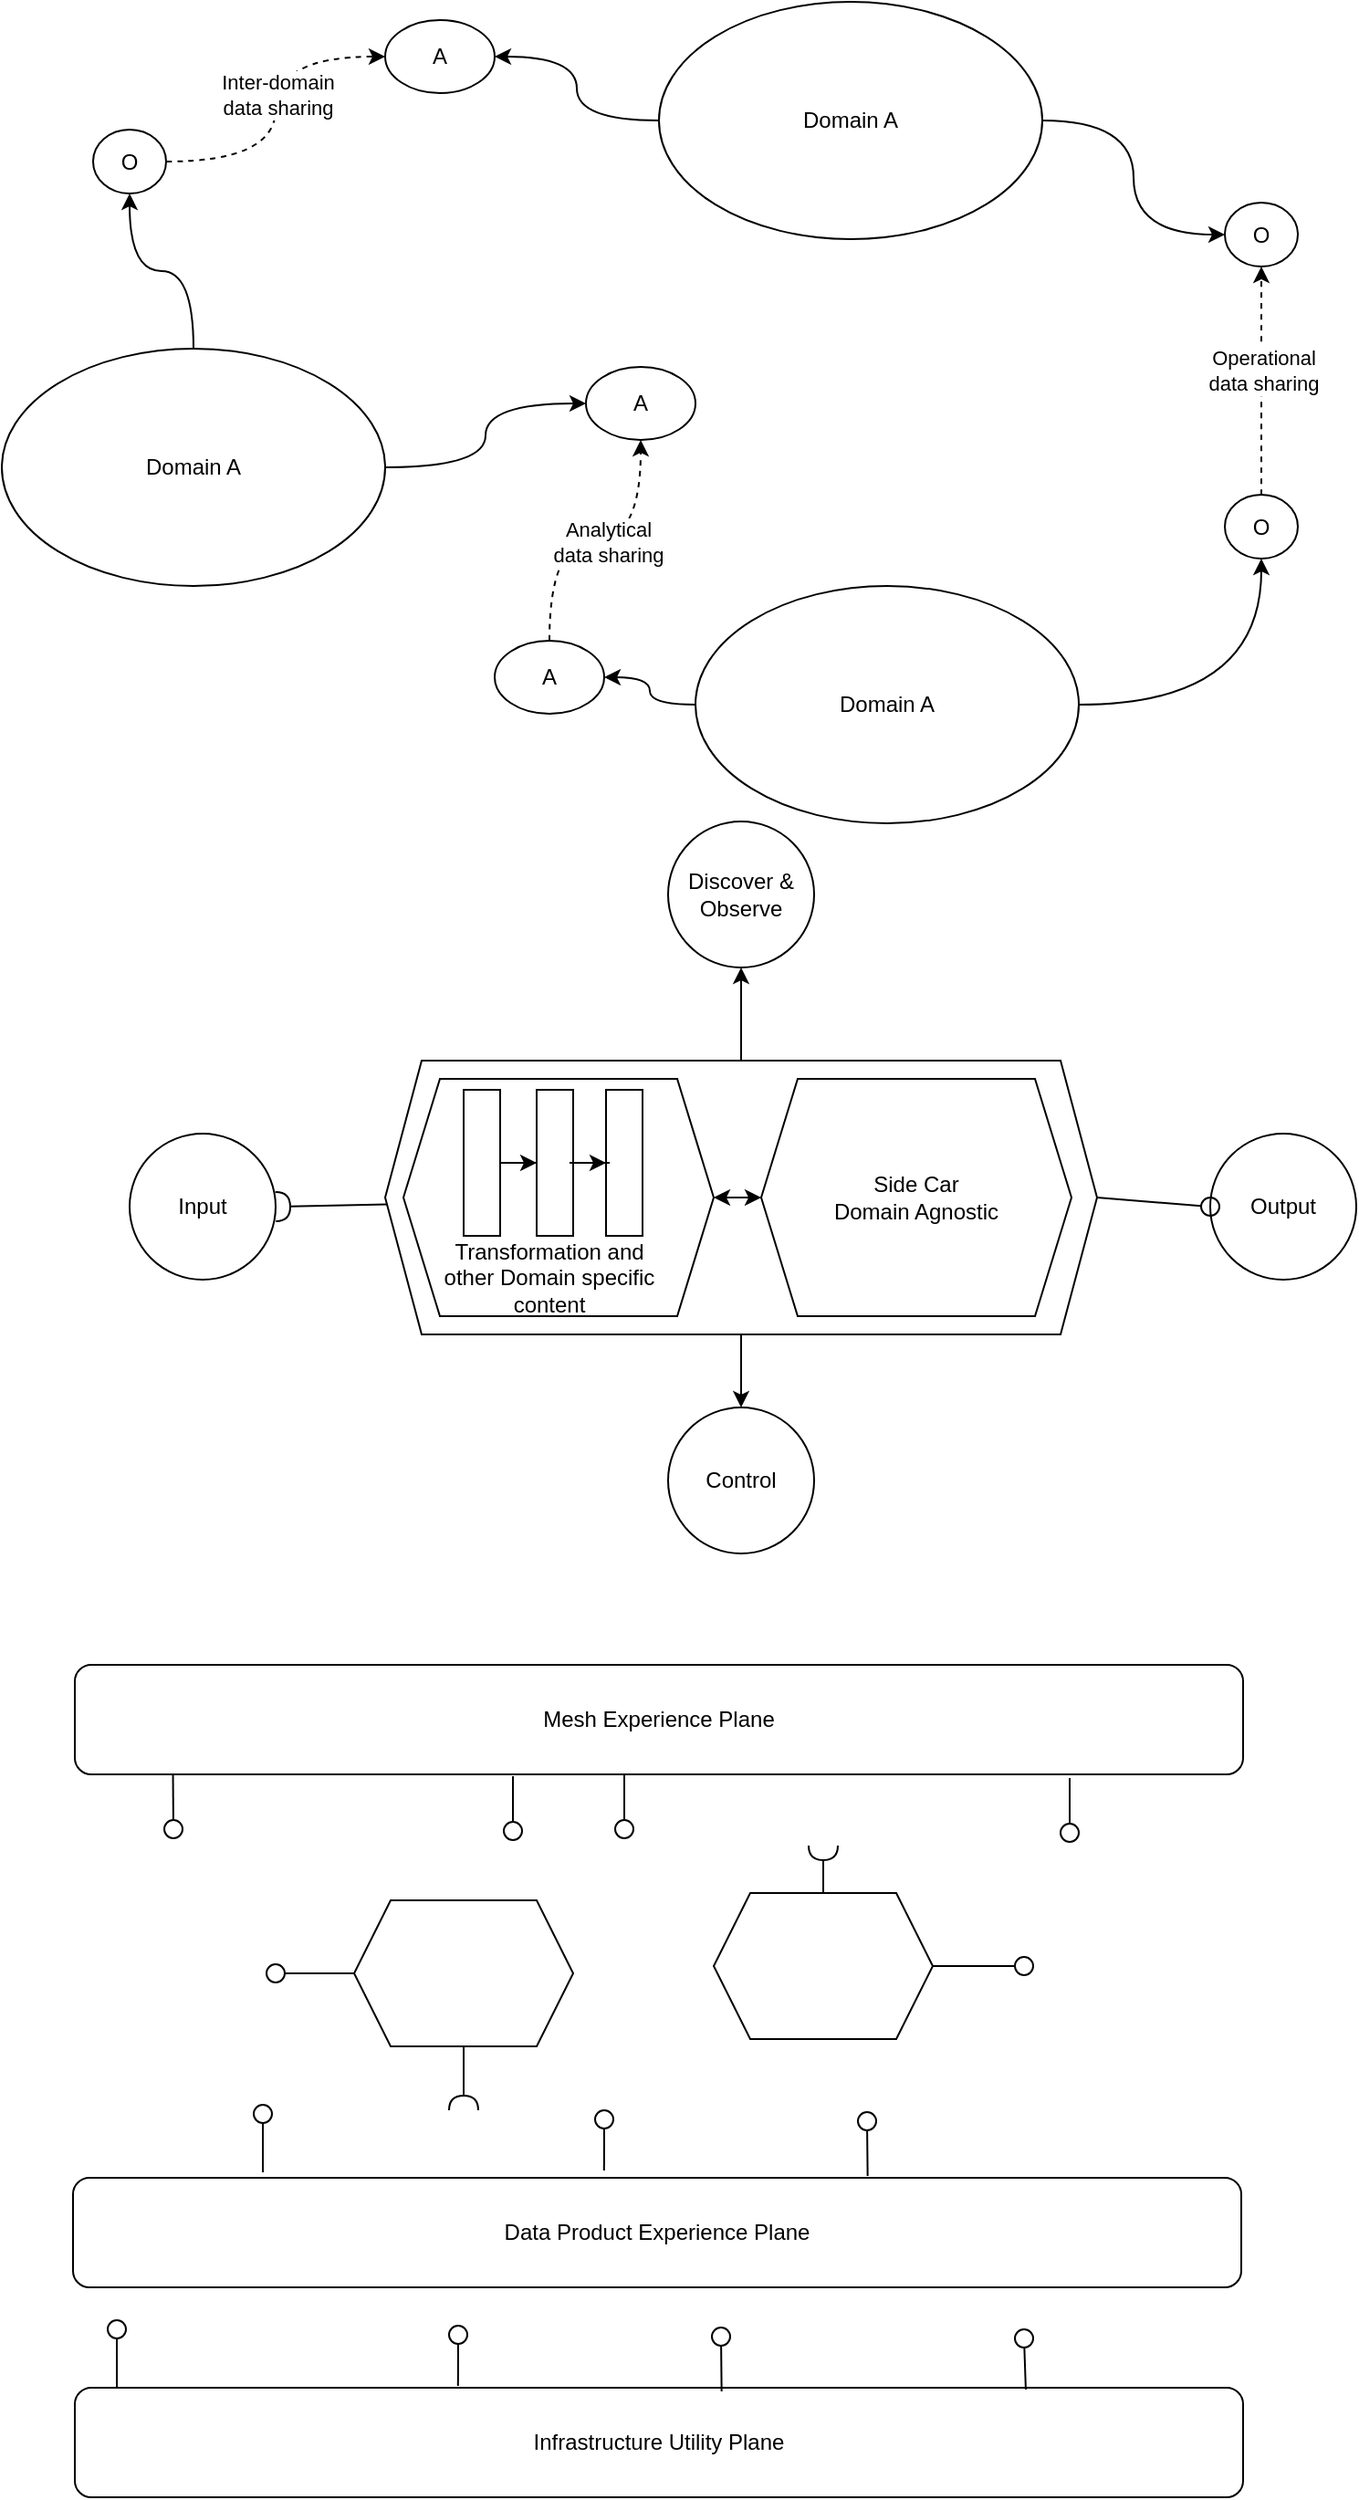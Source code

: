 <mxfile version="22.0.8" type="github">
  <diagram name="Page-1" id="dD7DWErb6gXFxy3wGegE">
    <mxGraphModel dx="1360" dy="771" grid="1" gridSize="10" guides="1" tooltips="1" connect="1" arrows="1" fold="1" page="1" pageScale="1" pageWidth="850" pageHeight="1100" math="0" shadow="0">
      <root>
        <mxCell id="0" />
        <mxCell id="1" parent="0" />
        <mxCell id="Ue-at9Jpsl4sAeY-z9Yr-31" value="" style="shape=hexagon;perimeter=hexagonPerimeter2;whiteSpace=wrap;html=1;fixedSize=1;" parent="1" vertex="1">
          <mxGeometry x="290" y="660" width="390" height="150" as="geometry" />
        </mxCell>
        <mxCell id="0kFxJpE3XVn_HVoFfT-u-53" value="" style="shape=hexagon;perimeter=hexagonPerimeter2;whiteSpace=wrap;html=1;fixedSize=1;" vertex="1" parent="1">
          <mxGeometry x="300" y="670" width="170" height="130" as="geometry" />
        </mxCell>
        <mxCell id="Ue-at9Jpsl4sAeY-z9Yr-3" value="" style="edgeStyle=orthogonalEdgeStyle;rounded=0;orthogonalLoop=1;jettySize=auto;html=1;curved=1;" parent="1" source="Ue-at9Jpsl4sAeY-z9Yr-1" target="Ue-at9Jpsl4sAeY-z9Yr-2" edge="1">
          <mxGeometry relative="1" as="geometry" />
        </mxCell>
        <mxCell id="Ue-at9Jpsl4sAeY-z9Yr-5" value="" style="edgeStyle=orthogonalEdgeStyle;rounded=0;orthogonalLoop=1;jettySize=auto;html=1;curved=1;" parent="1" source="Ue-at9Jpsl4sAeY-z9Yr-1" target="Ue-at9Jpsl4sAeY-z9Yr-4" edge="1">
          <mxGeometry relative="1" as="geometry" />
        </mxCell>
        <mxCell id="Ue-at9Jpsl4sAeY-z9Yr-1" value="Domain A" style="ellipse;whiteSpace=wrap;html=1;" parent="1" vertex="1">
          <mxGeometry x="440" y="80" width="210" height="130" as="geometry" />
        </mxCell>
        <mxCell id="Ue-at9Jpsl4sAeY-z9Yr-2" value="A" style="ellipse;whiteSpace=wrap;html=1;" parent="1" vertex="1">
          <mxGeometry x="290" y="90" width="60" height="40" as="geometry" />
        </mxCell>
        <mxCell id="Ue-at9Jpsl4sAeY-z9Yr-4" value="O" style="ellipse;whiteSpace=wrap;html=1;" parent="1" vertex="1">
          <mxGeometry x="750" y="190" width="40" height="35" as="geometry" />
        </mxCell>
        <mxCell id="Ue-at9Jpsl4sAeY-z9Yr-6" value="" style="edgeStyle=orthogonalEdgeStyle;rounded=0;orthogonalLoop=1;jettySize=auto;html=1;curved=1;" parent="1" source="Ue-at9Jpsl4sAeY-z9Yr-8" target="Ue-at9Jpsl4sAeY-z9Yr-9" edge="1">
          <mxGeometry relative="1" as="geometry" />
        </mxCell>
        <mxCell id="Ue-at9Jpsl4sAeY-z9Yr-7" value="" style="edgeStyle=orthogonalEdgeStyle;rounded=0;orthogonalLoop=1;jettySize=auto;html=1;curved=1;" parent="1" source="Ue-at9Jpsl4sAeY-z9Yr-8" target="Ue-at9Jpsl4sAeY-z9Yr-10" edge="1">
          <mxGeometry relative="1" as="geometry" />
        </mxCell>
        <mxCell id="Ue-at9Jpsl4sAeY-z9Yr-8" value="Domain A" style="ellipse;whiteSpace=wrap;html=1;" parent="1" vertex="1">
          <mxGeometry x="460" y="400" width="210" height="130" as="geometry" />
        </mxCell>
        <mxCell id="Ue-at9Jpsl4sAeY-z9Yr-9" value="A" style="ellipse;whiteSpace=wrap;html=1;" parent="1" vertex="1">
          <mxGeometry x="350" y="430" width="60" height="40" as="geometry" />
        </mxCell>
        <mxCell id="Ue-at9Jpsl4sAeY-z9Yr-10" value="O" style="ellipse;whiteSpace=wrap;html=1;" parent="1" vertex="1">
          <mxGeometry x="750" y="350" width="40" height="35" as="geometry" />
        </mxCell>
        <mxCell id="Ue-at9Jpsl4sAeY-z9Yr-11" value="" style="edgeStyle=orthogonalEdgeStyle;rounded=0;orthogonalLoop=1;jettySize=auto;html=1;curved=1;" parent="1" source="Ue-at9Jpsl4sAeY-z9Yr-13" target="Ue-at9Jpsl4sAeY-z9Yr-14" edge="1">
          <mxGeometry relative="1" as="geometry" />
        </mxCell>
        <mxCell id="Ue-at9Jpsl4sAeY-z9Yr-12" value="" style="edgeStyle=orthogonalEdgeStyle;rounded=0;orthogonalLoop=1;jettySize=auto;html=1;curved=1;" parent="1" source="Ue-at9Jpsl4sAeY-z9Yr-13" target="Ue-at9Jpsl4sAeY-z9Yr-15" edge="1">
          <mxGeometry relative="1" as="geometry" />
        </mxCell>
        <mxCell id="Ue-at9Jpsl4sAeY-z9Yr-13" value="Domain A" style="ellipse;whiteSpace=wrap;html=1;" parent="1" vertex="1">
          <mxGeometry x="80" y="270" width="210" height="130" as="geometry" />
        </mxCell>
        <mxCell id="Ue-at9Jpsl4sAeY-z9Yr-14" value="A" style="ellipse;whiteSpace=wrap;html=1;" parent="1" vertex="1">
          <mxGeometry x="400" y="280" width="60" height="40" as="geometry" />
        </mxCell>
        <mxCell id="Ue-at9Jpsl4sAeY-z9Yr-15" value="O" style="ellipse;whiteSpace=wrap;html=1;" parent="1" vertex="1">
          <mxGeometry x="130" y="150" width="40" height="35" as="geometry" />
        </mxCell>
        <mxCell id="Ue-at9Jpsl4sAeY-z9Yr-18" value="" style="endArrow=classic;html=1;rounded=0;entryX=0.5;entryY=1;entryDx=0;entryDy=0;exitX=0.5;exitY=0;exitDx=0;exitDy=0;edgeStyle=orthogonalEdgeStyle;curved=1;dashed=1;" parent="1" source="Ue-at9Jpsl4sAeY-z9Yr-9" target="Ue-at9Jpsl4sAeY-z9Yr-14" edge="1">
          <mxGeometry width="50" height="50" relative="1" as="geometry">
            <mxPoint x="370" y="390" as="sourcePoint" />
            <mxPoint x="420" y="340" as="targetPoint" />
          </mxGeometry>
        </mxCell>
        <mxCell id="Ue-at9Jpsl4sAeY-z9Yr-19" value="Analytical&lt;br&gt;data sharing" style="edgeLabel;html=1;align=center;verticalAlign=middle;resizable=0;points=[];" parent="Ue-at9Jpsl4sAeY-z9Yr-18" vertex="1" connectable="0">
          <mxGeometry x="0.087" y="-1" relative="1" as="geometry">
            <mxPoint as="offset" />
          </mxGeometry>
        </mxCell>
        <mxCell id="Ue-at9Jpsl4sAeY-z9Yr-20" value="" style="endArrow=classic;html=1;rounded=0;entryX=0.5;entryY=1;entryDx=0;entryDy=0;exitX=0.5;exitY=0;exitDx=0;exitDy=0;edgeStyle=orthogonalEdgeStyle;curved=1;dashed=1;" parent="1" source="Ue-at9Jpsl4sAeY-z9Yr-10" target="Ue-at9Jpsl4sAeY-z9Yr-4" edge="1">
          <mxGeometry width="50" height="50" relative="1" as="geometry">
            <mxPoint x="390" y="440" as="sourcePoint" />
            <mxPoint x="440" y="330" as="targetPoint" />
          </mxGeometry>
        </mxCell>
        <mxCell id="Ue-at9Jpsl4sAeY-z9Yr-21" value="Operational &lt;br&gt;data sharing" style="edgeLabel;html=1;align=center;verticalAlign=middle;resizable=0;points=[];" parent="Ue-at9Jpsl4sAeY-z9Yr-20" vertex="1" connectable="0">
          <mxGeometry x="0.087" y="-1" relative="1" as="geometry">
            <mxPoint as="offset" />
          </mxGeometry>
        </mxCell>
        <mxCell id="Ue-at9Jpsl4sAeY-z9Yr-24" value="" style="endArrow=classic;html=1;rounded=0;entryX=0;entryY=0.5;entryDx=0;entryDy=0;exitX=1;exitY=0.5;exitDx=0;exitDy=0;edgeStyle=orthogonalEdgeStyle;curved=1;dashed=1;" parent="1" source="Ue-at9Jpsl4sAeY-z9Yr-15" target="Ue-at9Jpsl4sAeY-z9Yr-2" edge="1">
          <mxGeometry width="50" height="50" relative="1" as="geometry">
            <mxPoint x="390" y="440" as="sourcePoint" />
            <mxPoint x="440" y="330" as="targetPoint" />
          </mxGeometry>
        </mxCell>
        <mxCell id="Ue-at9Jpsl4sAeY-z9Yr-25" value="Inter-domain&lt;br style=&quot;border-color: var(--border-color);&quot;&gt;data sharing" style="edgeLabel;html=1;align=center;verticalAlign=middle;resizable=0;points=[];" parent="Ue-at9Jpsl4sAeY-z9Yr-24" vertex="1" connectable="0">
          <mxGeometry x="0.087" y="-1" relative="1" as="geometry">
            <mxPoint as="offset" />
          </mxGeometry>
        </mxCell>
        <mxCell id="0kFxJpE3XVn_HVoFfT-u-1" value="Mesh Experience Plane" style="rounded=1;whiteSpace=wrap;html=1;" vertex="1" parent="1">
          <mxGeometry x="120" y="991" width="640" height="60" as="geometry" />
        </mxCell>
        <mxCell id="0kFxJpE3XVn_HVoFfT-u-2" value="Data Product Experience Plane" style="rounded=1;whiteSpace=wrap;html=1;" vertex="1" parent="1">
          <mxGeometry x="119" y="1272" width="640" height="60" as="geometry" />
        </mxCell>
        <mxCell id="0kFxJpE3XVn_HVoFfT-u-3" value="Infrastructure Utility Plane" style="rounded=1;whiteSpace=wrap;html=1;" vertex="1" parent="1">
          <mxGeometry x="120" y="1387" width="640" height="60" as="geometry" />
        </mxCell>
        <mxCell id="0kFxJpE3XVn_HVoFfT-u-5" value="" style="rounded=0;orthogonalLoop=1;jettySize=auto;html=1;endArrow=oval;endFill=0;sketch=0;sourcePerimeterSpacing=0;targetPerimeterSpacing=0;endSize=10;exitX=0.084;exitY=1;exitDx=0;exitDy=0;exitPerimeter=0;" edge="1" parent="1" source="0kFxJpE3XVn_HVoFfT-u-1">
          <mxGeometry relative="1" as="geometry">
            <mxPoint x="335" y="891" as="sourcePoint" />
            <mxPoint x="174" y="1081" as="targetPoint" />
          </mxGeometry>
        </mxCell>
        <mxCell id="0kFxJpE3XVn_HVoFfT-u-7" value="" style="rounded=0;orthogonalLoop=1;jettySize=auto;html=1;endArrow=oval;endFill=0;sketch=0;sourcePerimeterSpacing=0;targetPerimeterSpacing=0;endSize=10;exitX=0.084;exitY=1;exitDx=0;exitDy=0;exitPerimeter=0;" edge="1" parent="1">
          <mxGeometry relative="1" as="geometry">
            <mxPoint x="360" y="1052" as="sourcePoint" />
            <mxPoint x="360" y="1082" as="targetPoint" />
          </mxGeometry>
        </mxCell>
        <mxCell id="0kFxJpE3XVn_HVoFfT-u-8" value="" style="rounded=0;orthogonalLoop=1;jettySize=auto;html=1;endArrow=oval;endFill=0;sketch=0;sourcePerimeterSpacing=0;targetPerimeterSpacing=0;endSize=10;exitX=0.084;exitY=1;exitDx=0;exitDy=0;exitPerimeter=0;" edge="1" parent="1">
          <mxGeometry relative="1" as="geometry">
            <mxPoint x="421" y="1051" as="sourcePoint" />
            <mxPoint x="421" y="1081" as="targetPoint" />
          </mxGeometry>
        </mxCell>
        <mxCell id="0kFxJpE3XVn_HVoFfT-u-9" value="" style="rounded=0;orthogonalLoop=1;jettySize=auto;html=1;endArrow=oval;endFill=0;sketch=0;sourcePerimeterSpacing=0;targetPerimeterSpacing=0;endSize=10;exitX=0.084;exitY=1;exitDx=0;exitDy=0;exitPerimeter=0;" edge="1" parent="1">
          <mxGeometry relative="1" as="geometry">
            <mxPoint x="665" y="1053" as="sourcePoint" />
            <mxPoint x="665" y="1083" as="targetPoint" />
          </mxGeometry>
        </mxCell>
        <mxCell id="0kFxJpE3XVn_HVoFfT-u-10" value="" style="rounded=0;orthogonalLoop=1;jettySize=auto;html=1;endArrow=oval;endFill=0;sketch=0;sourcePerimeterSpacing=0;targetPerimeterSpacing=0;endSize=10;exitX=0.036;exitY=0;exitDx=0;exitDy=0;exitPerimeter=0;" edge="1" parent="1" source="0kFxJpE3XVn_HVoFfT-u-3">
          <mxGeometry relative="1" as="geometry">
            <mxPoint x="184" y="1355" as="sourcePoint" />
            <mxPoint x="143" y="1355" as="targetPoint" />
          </mxGeometry>
        </mxCell>
        <mxCell id="0kFxJpE3XVn_HVoFfT-u-11" value="" style="rounded=0;orthogonalLoop=1;jettySize=auto;html=1;endArrow=oval;endFill=0;sketch=0;sourcePerimeterSpacing=0;targetPerimeterSpacing=0;endSize=10;exitX=0.328;exitY=-0.05;exitDx=0;exitDy=0;exitPerimeter=0;" edge="1" parent="1">
          <mxGeometry relative="1" as="geometry">
            <mxPoint x="329.92" y="1386" as="sourcePoint" />
            <mxPoint x="330" y="1358" as="targetPoint" />
          </mxGeometry>
        </mxCell>
        <mxCell id="0kFxJpE3XVn_HVoFfT-u-12" value="" style="rounded=0;orthogonalLoop=1;jettySize=auto;html=1;endArrow=oval;endFill=0;sketch=0;sourcePerimeterSpacing=0;targetPerimeterSpacing=0;endSize=10;exitX=0.438;exitY=-0.033;exitDx=0;exitDy=0;exitPerimeter=0;" edge="1" parent="1">
          <mxGeometry relative="1" as="geometry">
            <mxPoint x="474.32" y="1389.02" as="sourcePoint" />
            <mxPoint x="474" y="1359" as="targetPoint" />
          </mxGeometry>
        </mxCell>
        <mxCell id="0kFxJpE3XVn_HVoFfT-u-13" value="" style="rounded=0;orthogonalLoop=1;jettySize=auto;html=1;endArrow=oval;endFill=0;sketch=0;sourcePerimeterSpacing=0;targetPerimeterSpacing=0;endSize=10;exitX=0.814;exitY=0.017;exitDx=0;exitDy=0;exitPerimeter=0;" edge="1" parent="1" source="0kFxJpE3XVn_HVoFfT-u-3">
          <mxGeometry relative="1" as="geometry">
            <mxPoint x="675" y="1357" as="sourcePoint" />
            <mxPoint x="640" y="1360" as="targetPoint" />
          </mxGeometry>
        </mxCell>
        <mxCell id="0kFxJpE3XVn_HVoFfT-u-14" value="" style="rounded=0;orthogonalLoop=1;jettySize=auto;html=1;endArrow=oval;endFill=0;sketch=0;sourcePerimeterSpacing=0;targetPerimeterSpacing=0;endSize=10;exitX=0.036;exitY=0;exitDx=0;exitDy=0;exitPerimeter=0;" edge="1" parent="1">
          <mxGeometry relative="1" as="geometry">
            <mxPoint x="223" y="1269" as="sourcePoint" />
            <mxPoint x="223" y="1237" as="targetPoint" />
          </mxGeometry>
        </mxCell>
        <mxCell id="0kFxJpE3XVn_HVoFfT-u-15" value="" style="rounded=0;orthogonalLoop=1;jettySize=auto;html=1;endArrow=oval;endFill=0;sketch=0;sourcePerimeterSpacing=0;targetPerimeterSpacing=0;endSize=10;exitX=0.328;exitY=-0.05;exitDx=0;exitDy=0;exitPerimeter=0;" edge="1" parent="1">
          <mxGeometry relative="1" as="geometry">
            <mxPoint x="409.92" y="1268" as="sourcePoint" />
            <mxPoint x="410" y="1240" as="targetPoint" />
          </mxGeometry>
        </mxCell>
        <mxCell id="0kFxJpE3XVn_HVoFfT-u-16" value="" style="rounded=0;orthogonalLoop=1;jettySize=auto;html=1;endArrow=oval;endFill=0;sketch=0;sourcePerimeterSpacing=0;targetPerimeterSpacing=0;endSize=10;exitX=0.438;exitY=-0.033;exitDx=0;exitDy=0;exitPerimeter=0;" edge="1" parent="1">
          <mxGeometry relative="1" as="geometry">
            <mxPoint x="554.32" y="1271.02" as="sourcePoint" />
            <mxPoint x="554" y="1241" as="targetPoint" />
          </mxGeometry>
        </mxCell>
        <mxCell id="Ue-at9Jpsl4sAeY-z9Yr-27" value="Input" style="ellipse;whiteSpace=wrap;html=1;" parent="1" vertex="1">
          <mxGeometry x="150" y="700" width="80" height="80" as="geometry" />
        </mxCell>
        <mxCell id="Ue-at9Jpsl4sAeY-z9Yr-28" value="Discover &amp;amp; Observe" style="ellipse;whiteSpace=wrap;html=1;" parent="1" vertex="1">
          <mxGeometry x="445" y="529" width="80" height="80" as="geometry" />
        </mxCell>
        <mxCell id="Ue-at9Jpsl4sAeY-z9Yr-29" value="Output" style="ellipse;whiteSpace=wrap;html=1;" parent="1" vertex="1">
          <mxGeometry x="742" y="700" width="80" height="80" as="geometry" />
        </mxCell>
        <mxCell id="Ue-at9Jpsl4sAeY-z9Yr-30" value="Control" style="ellipse;whiteSpace=wrap;html=1;" parent="1" vertex="1">
          <mxGeometry x="445" y="850" width="80" height="80" as="geometry" />
        </mxCell>
        <mxCell id="Ue-at9Jpsl4sAeY-z9Yr-34" value="" style="edgeStyle=orthogonalEdgeStyle;rounded=0;orthogonalLoop=1;jettySize=auto;html=1;" parent="1" source="Ue-at9Jpsl4sAeY-z9Yr-31" target="Ue-at9Jpsl4sAeY-z9Yr-28" edge="1">
          <mxGeometry relative="1" as="geometry" />
        </mxCell>
        <mxCell id="Ue-at9Jpsl4sAeY-z9Yr-35" value="" style="edgeStyle=orthogonalEdgeStyle;rounded=0;orthogonalLoop=1;jettySize=auto;html=1;" parent="1" source="Ue-at9Jpsl4sAeY-z9Yr-31" target="Ue-at9Jpsl4sAeY-z9Yr-30" edge="1">
          <mxGeometry relative="1" as="geometry" />
        </mxCell>
        <mxCell id="Ue-at9Jpsl4sAeY-z9Yr-37" value="" style="rounded=0;whiteSpace=wrap;html=1;" parent="1" vertex="1">
          <mxGeometry x="333" y="676" width="20" height="80" as="geometry" />
        </mxCell>
        <mxCell id="Ue-at9Jpsl4sAeY-z9Yr-38" value="" style="rounded=0;whiteSpace=wrap;html=1;" parent="1" vertex="1">
          <mxGeometry x="373" y="676" width="20" height="80" as="geometry" />
        </mxCell>
        <mxCell id="Ue-at9Jpsl4sAeY-z9Yr-41" value="" style="rounded=0;whiteSpace=wrap;html=1;" parent="1" vertex="1">
          <mxGeometry x="411" y="676" width="20" height="80" as="geometry" />
        </mxCell>
        <mxCell id="Ue-at9Jpsl4sAeY-z9Yr-43" value="Transformation and other Domain specific content" style="text;html=1;strokeColor=none;fillColor=none;align=center;verticalAlign=middle;whiteSpace=wrap;rounded=0;" parent="1" vertex="1">
          <mxGeometry x="320" y="764" width="120" height="30" as="geometry" />
        </mxCell>
        <mxCell id="Ue-at9Jpsl4sAeY-z9Yr-39" value="" style="edgeStyle=orthogonalEdgeStyle;rounded=0;orthogonalLoop=1;jettySize=auto;html=1;endSize=6;" parent="1" source="Ue-at9Jpsl4sAeY-z9Yr-37" target="Ue-at9Jpsl4sAeY-z9Yr-38" edge="1">
          <mxGeometry relative="1" as="geometry" />
        </mxCell>
        <mxCell id="0kFxJpE3XVn_HVoFfT-u-4" value="" style="rounded=0;orthogonalLoop=1;jettySize=auto;html=1;endArrow=halfCircle;endFill=0;endSize=6;strokeWidth=1;sketch=0;entryX=1;entryY=0.5;entryDx=0;entryDy=0;" edge="1" target="Ue-at9Jpsl4sAeY-z9Yr-27" parent="1" source="Ue-at9Jpsl4sAeY-z9Yr-31">
          <mxGeometry relative="1" as="geometry">
            <mxPoint x="590" y="1010" as="sourcePoint" />
            <mxPoint x="540" y="910" as="targetPoint" />
          </mxGeometry>
        </mxCell>
        <mxCell id="0kFxJpE3XVn_HVoFfT-u-6" value="" style="ellipse;whiteSpace=wrap;html=1;align=center;aspect=fixed;fillColor=none;strokeColor=none;resizable=0;perimeter=centerPerimeter;rotatable=0;allowArrows=0;points=[];outlineConnect=1;" vertex="1" parent="1">
          <mxGeometry x="415" y="870" width="10" height="10" as="geometry" />
        </mxCell>
        <mxCell id="Ue-at9Jpsl4sAeY-z9Yr-42" value="" style="edgeStyle=orthogonalEdgeStyle;rounded=0;orthogonalLoop=1;jettySize=auto;html=1;endSize=6;" parent="1" source="Ue-at9Jpsl4sAeY-z9Yr-38" target="Ue-at9Jpsl4sAeY-z9Yr-41" edge="1">
          <mxGeometry relative="1" as="geometry" />
        </mxCell>
        <mxCell id="0kFxJpE3XVn_HVoFfT-u-17" value="" style="rounded=0;orthogonalLoop=1;jettySize=auto;html=1;endArrow=oval;endFill=0;sketch=0;sourcePerimeterSpacing=0;targetPerimeterSpacing=0;endSize=10;entryX=0;entryY=0.5;entryDx=0;entryDy=0;exitX=1;exitY=0.5;exitDx=0;exitDy=0;" edge="1" parent="1" source="Ue-at9Jpsl4sAeY-z9Yr-31" target="Ue-at9Jpsl4sAeY-z9Yr-29">
          <mxGeometry relative="1" as="geometry">
            <mxPoint x="320" y="990" as="sourcePoint" />
            <mxPoint x="570" y="920" as="targetPoint" />
          </mxGeometry>
        </mxCell>
        <mxCell id="0kFxJpE3XVn_HVoFfT-u-54" value="Side Car &lt;br&gt;Domain Agnostic" style="shape=hexagon;perimeter=hexagonPerimeter2;whiteSpace=wrap;html=1;fixedSize=1;" vertex="1" parent="1">
          <mxGeometry x="496" y="670" width="170" height="130" as="geometry" />
        </mxCell>
        <mxCell id="0kFxJpE3XVn_HVoFfT-u-55" value="" style="endArrow=classic;startArrow=classic;html=1;rounded=0;entryX=0;entryY=0.5;entryDx=0;entryDy=0;exitX=1;exitY=0.5;exitDx=0;exitDy=0;" edge="1" parent="1" source="0kFxJpE3XVn_HVoFfT-u-53" target="0kFxJpE3XVn_HVoFfT-u-54">
          <mxGeometry width="50" height="50" relative="1" as="geometry">
            <mxPoint x="400" y="570" as="sourcePoint" />
            <mxPoint x="450" y="520" as="targetPoint" />
          </mxGeometry>
        </mxCell>
        <mxCell id="0kFxJpE3XVn_HVoFfT-u-56" value="" style="shape=hexagon;perimeter=hexagonPerimeter2;whiteSpace=wrap;html=1;fixedSize=1;" vertex="1" parent="1">
          <mxGeometry x="273" y="1120" width="120" height="80" as="geometry" />
        </mxCell>
        <mxCell id="0kFxJpE3XVn_HVoFfT-u-57" value="" style="rounded=0;orthogonalLoop=1;jettySize=auto;html=1;endArrow=halfCircle;endFill=0;endSize=6;strokeWidth=1;sketch=0;" edge="1" parent="1" source="0kFxJpE3XVn_HVoFfT-u-56">
          <mxGeometry relative="1" as="geometry">
            <mxPoint x="378" y="1203" as="sourcePoint" />
            <mxPoint x="333" y="1235" as="targetPoint" />
          </mxGeometry>
        </mxCell>
        <mxCell id="0kFxJpE3XVn_HVoFfT-u-58" value="" style="rounded=0;orthogonalLoop=1;jettySize=auto;html=1;endArrow=oval;endFill=0;sketch=0;sourcePerimeterSpacing=0;targetPerimeterSpacing=0;endSize=10;exitX=0;exitY=0.5;exitDx=0;exitDy=0;" edge="1" parent="1" source="0kFxJpE3XVn_HVoFfT-u-56">
          <mxGeometry relative="1" as="geometry">
            <mxPoint x="400" y="905" as="sourcePoint" />
            <mxPoint x="230" y="1160" as="targetPoint" />
          </mxGeometry>
        </mxCell>
        <mxCell id="0kFxJpE3XVn_HVoFfT-u-59" value="" style="ellipse;whiteSpace=wrap;html=1;align=center;aspect=fixed;fillColor=none;strokeColor=none;resizable=0;perimeter=centerPerimeter;rotatable=0;allowArrows=0;points=[];outlineConnect=1;" vertex="1" parent="1">
          <mxGeometry x="373" y="1230" width="10" height="10" as="geometry" />
        </mxCell>
        <mxCell id="0kFxJpE3XVn_HVoFfT-u-60" value="" style="shape=hexagon;perimeter=hexagonPerimeter2;whiteSpace=wrap;html=1;fixedSize=1;direction=west;" vertex="1" parent="1">
          <mxGeometry x="470" y="1116" width="120" height="80" as="geometry" />
        </mxCell>
        <mxCell id="0kFxJpE3XVn_HVoFfT-u-61" value="" style="rounded=0;orthogonalLoop=1;jettySize=auto;html=1;endArrow=halfCircle;endFill=0;endSize=6;strokeWidth=1;sketch=0;" edge="1" parent="1" source="0kFxJpE3XVn_HVoFfT-u-60">
          <mxGeometry relative="1" as="geometry">
            <mxPoint x="575" y="1199" as="sourcePoint" />
            <mxPoint x="530" y="1090" as="targetPoint" />
          </mxGeometry>
        </mxCell>
        <mxCell id="0kFxJpE3XVn_HVoFfT-u-62" value="" style="rounded=0;orthogonalLoop=1;jettySize=auto;html=1;endArrow=oval;endFill=0;sketch=0;sourcePerimeterSpacing=0;targetPerimeterSpacing=0;endSize=10;exitX=0;exitY=0.5;exitDx=0;exitDy=0;" edge="1" parent="1" source="0kFxJpE3XVn_HVoFfT-u-60">
          <mxGeometry relative="1" as="geometry">
            <mxPoint x="597" y="901" as="sourcePoint" />
            <mxPoint x="640" y="1156" as="targetPoint" />
          </mxGeometry>
        </mxCell>
        <mxCell id="0kFxJpE3XVn_HVoFfT-u-63" value="" style="ellipse;whiteSpace=wrap;html=1;align=center;aspect=fixed;fillColor=none;strokeColor=none;resizable=0;perimeter=centerPerimeter;rotatable=0;allowArrows=0;points=[];outlineConnect=1;" vertex="1" parent="1">
          <mxGeometry x="570" y="1226" width="10" height="10" as="geometry" />
        </mxCell>
      </root>
    </mxGraphModel>
  </diagram>
</mxfile>
